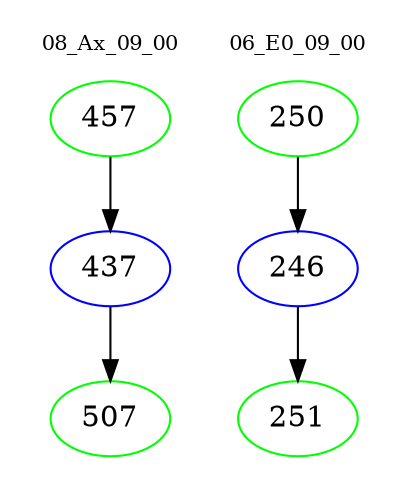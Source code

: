 digraph{
subgraph cluster_0 {
color = white
label = "08_Ax_09_00";
fontsize=10;
T0_457 [label="457", color="green"]
T0_457 -> T0_437 [color="black"]
T0_437 [label="437", color="blue"]
T0_437 -> T0_507 [color="black"]
T0_507 [label="507", color="green"]
}
subgraph cluster_1 {
color = white
label = "06_E0_09_00";
fontsize=10;
T1_250 [label="250", color="green"]
T1_250 -> T1_246 [color="black"]
T1_246 [label="246", color="blue"]
T1_246 -> T1_251 [color="black"]
T1_251 [label="251", color="green"]
}
}
